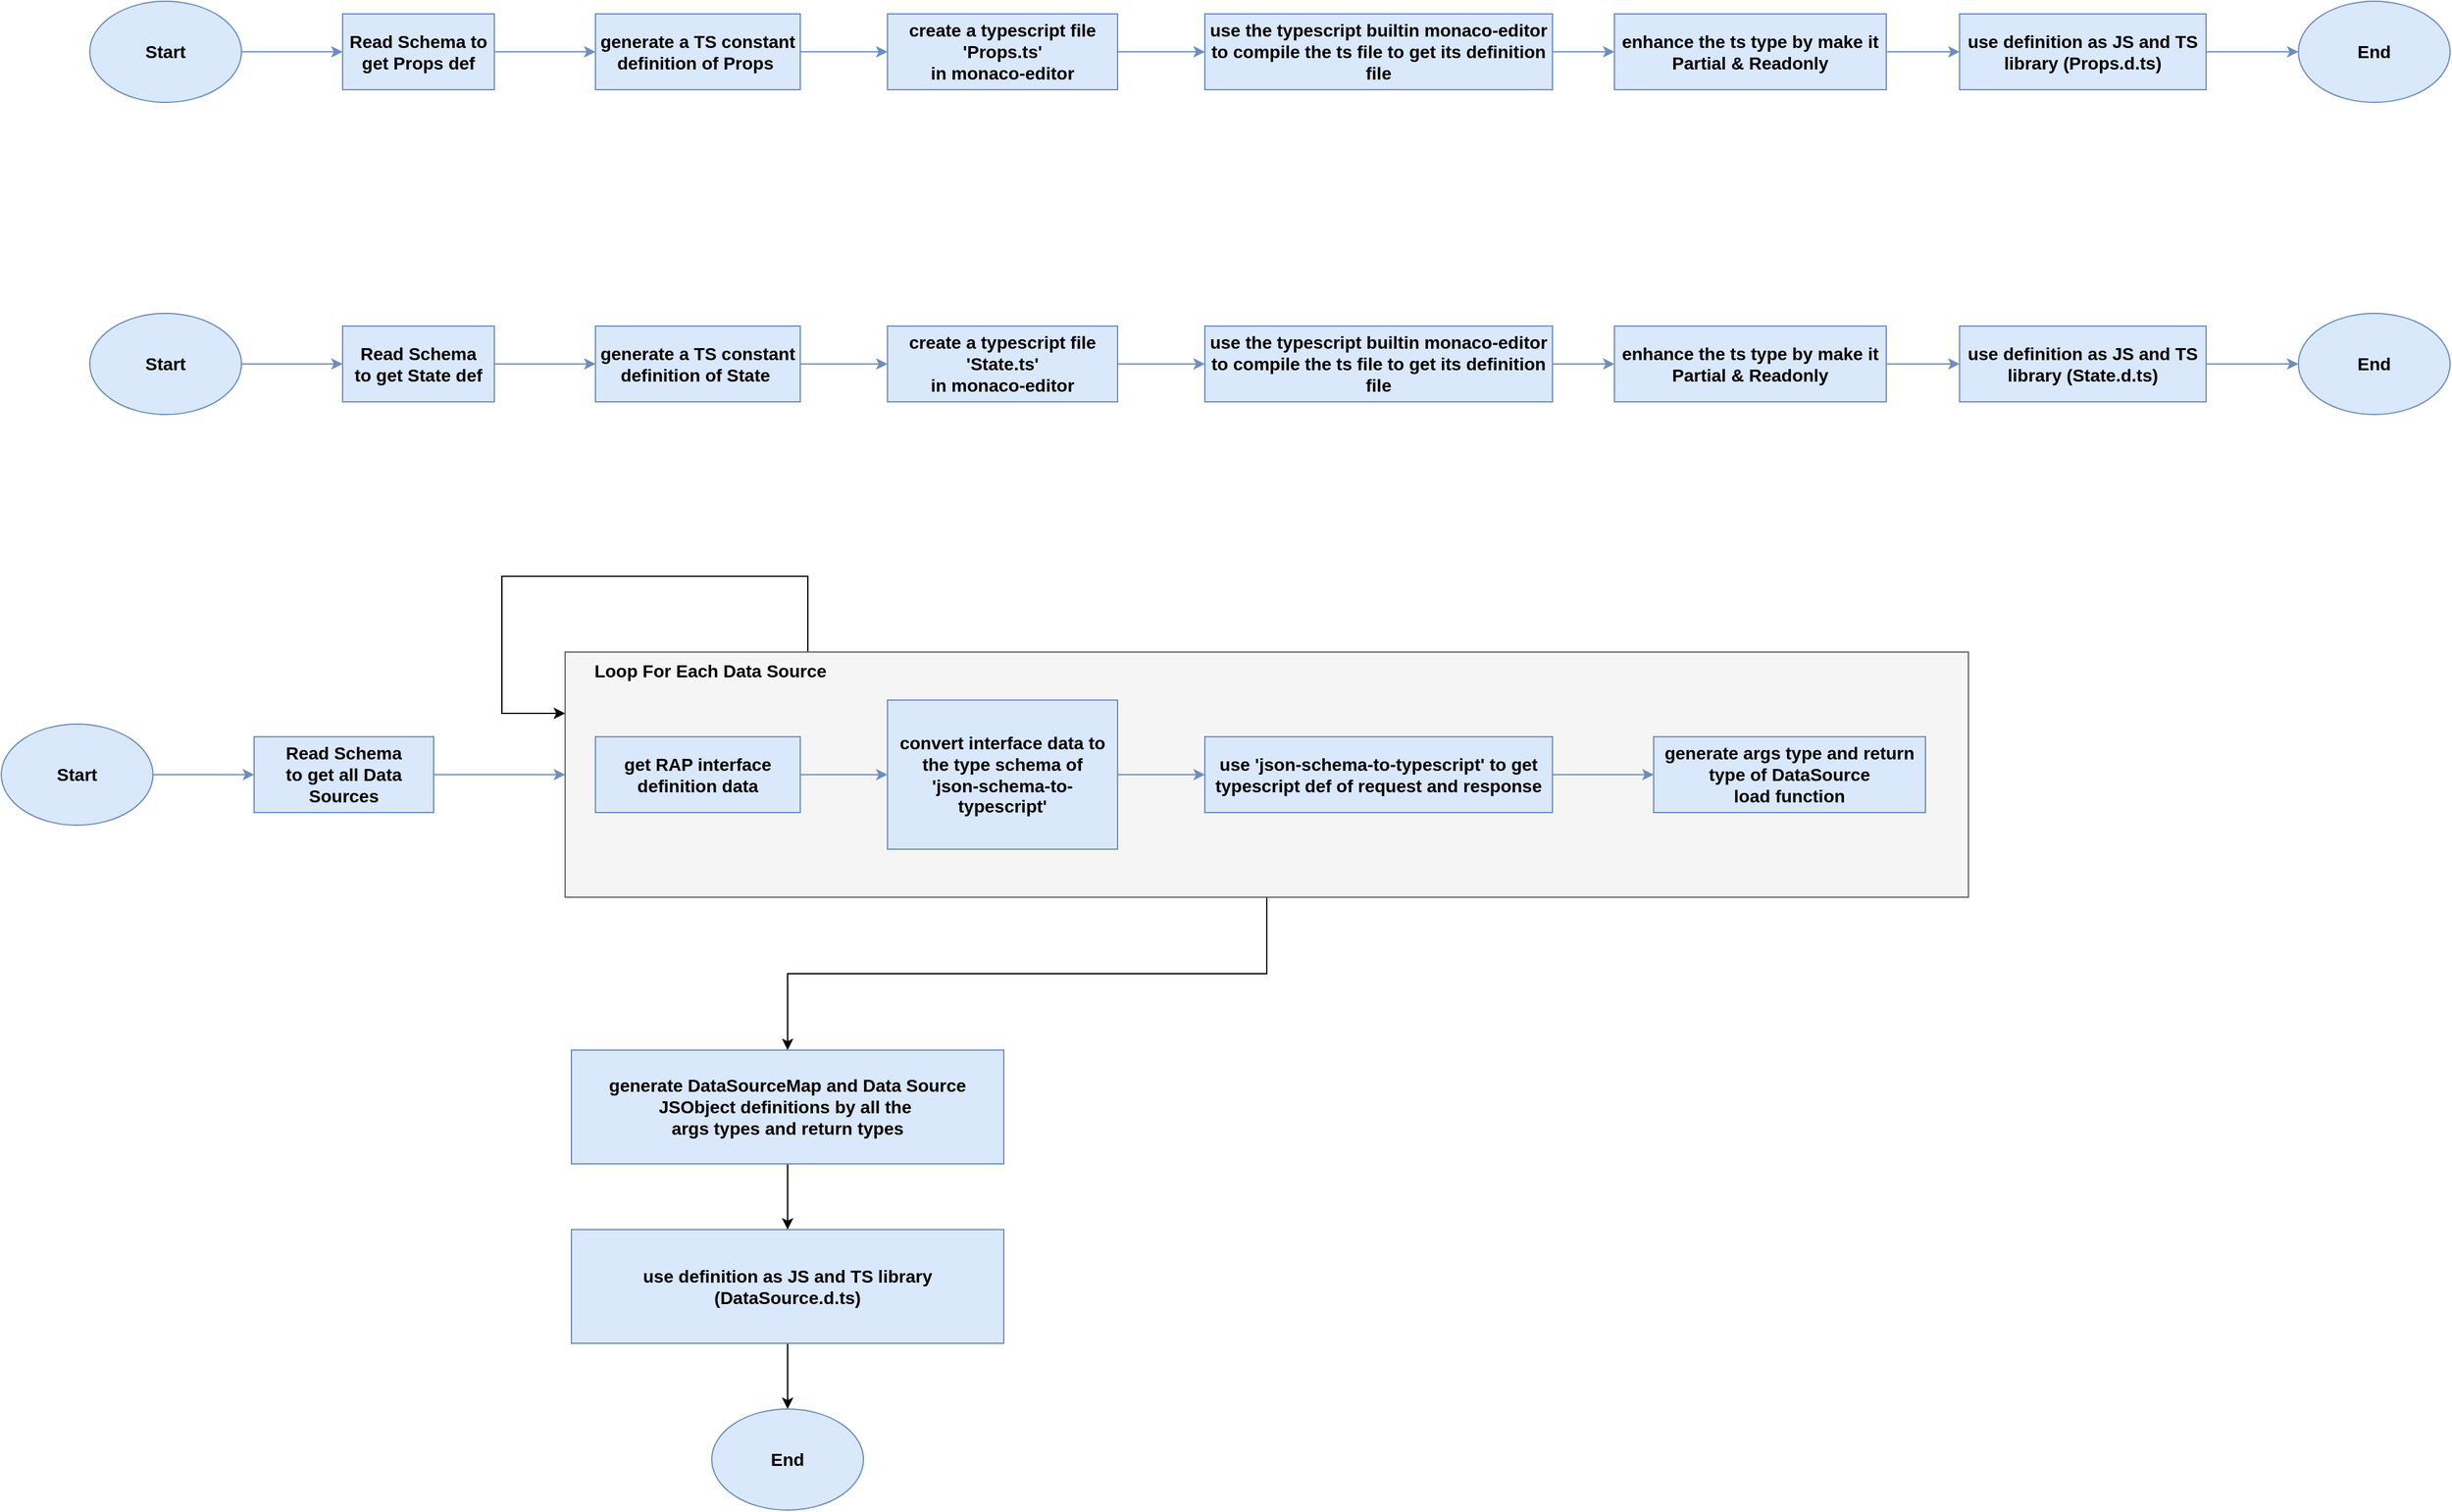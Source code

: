 <mxfile version="22.1.11" type="github">
  <diagram name="第 1 页" id="foYGR9R7QBZYM_IOSINY">
    <mxGraphModel dx="1660" dy="1055" grid="0" gridSize="10" guides="1" tooltips="1" connect="1" arrows="1" fold="1" page="0" pageScale="1" pageWidth="827" pageHeight="1169" math="0" shadow="0">
      <root>
        <mxCell id="0" />
        <mxCell id="1" parent="0" />
        <mxCell id="4FnhvvI2vXlfCGd2GcOM-49" style="edgeStyle=orthogonalEdgeStyle;rounded=0;orthogonalLoop=1;jettySize=auto;html=1;entryX=0;entryY=0.25;entryDx=0;entryDy=0;" edge="1" parent="1" source="4FnhvvI2vXlfCGd2GcOM-47" target="4FnhvvI2vXlfCGd2GcOM-47">
          <mxGeometry relative="1" as="geometry">
            <mxPoint x="1562" y="802" as="targetPoint" />
            <Array as="points">
              <mxPoint x="1069" y="744" />
              <mxPoint x="827" y="744" />
              <mxPoint x="827" y="853" />
            </Array>
          </mxGeometry>
        </mxCell>
        <mxCell id="4FnhvvI2vXlfCGd2GcOM-55" style="edgeStyle=orthogonalEdgeStyle;rounded=0;orthogonalLoop=1;jettySize=auto;html=1;" edge="1" parent="1" source="4FnhvvI2vXlfCGd2GcOM-47" target="4FnhvvI2vXlfCGd2GcOM-46">
          <mxGeometry relative="1" as="geometry" />
        </mxCell>
        <mxCell id="4FnhvvI2vXlfCGd2GcOM-47" value="" style="rounded=0;whiteSpace=wrap;html=1;fillColor=#f5f5f5;fontColor=#333333;strokeColor=#666666;" vertex="1" parent="1">
          <mxGeometry x="877" y="804" width="1110" height="194" as="geometry" />
        </mxCell>
        <mxCell id="4FnhvvI2vXlfCGd2GcOM-3" value="" style="edgeStyle=orthogonalEdgeStyle;rounded=0;orthogonalLoop=1;jettySize=auto;html=1;fontSize=14;fillColor=#dae8fc;strokeColor=#6c8ebf;fontStyle=1" edge="1" parent="1" source="4FnhvvI2vXlfCGd2GcOM-1" target="4FnhvvI2vXlfCGd2GcOM-2">
          <mxGeometry relative="1" as="geometry" />
        </mxCell>
        <mxCell id="4FnhvvI2vXlfCGd2GcOM-1" value="Start" style="ellipse;whiteSpace=wrap;html=1;fontSize=14;fillColor=#dae8fc;strokeColor=#6c8ebf;fontStyle=1" vertex="1" parent="1">
          <mxGeometry x="501" y="289" width="120" height="80" as="geometry" />
        </mxCell>
        <mxCell id="4FnhvvI2vXlfCGd2GcOM-5" value="" style="edgeStyle=orthogonalEdgeStyle;rounded=0;orthogonalLoop=1;jettySize=auto;html=1;fontSize=14;fillColor=#dae8fc;strokeColor=#6c8ebf;fontStyle=1" edge="1" parent="1" source="4FnhvvI2vXlfCGd2GcOM-2" target="4FnhvvI2vXlfCGd2GcOM-4">
          <mxGeometry relative="1" as="geometry" />
        </mxCell>
        <mxCell id="4FnhvvI2vXlfCGd2GcOM-2" value="Read Schema to get Props def" style="whiteSpace=wrap;html=1;fontSize=14;fillColor=#dae8fc;strokeColor=#6c8ebf;fontStyle=1" vertex="1" parent="1">
          <mxGeometry x="701" y="299" width="120" height="60" as="geometry" />
        </mxCell>
        <mxCell id="4FnhvvI2vXlfCGd2GcOM-10" style="edgeStyle=orthogonalEdgeStyle;rounded=0;orthogonalLoop=1;jettySize=auto;html=1;fontSize=14;fillColor=#dae8fc;strokeColor=#6c8ebf;fontStyle=1" edge="1" parent="1" source="4FnhvvI2vXlfCGd2GcOM-4" target="4FnhvvI2vXlfCGd2GcOM-9">
          <mxGeometry relative="1" as="geometry" />
        </mxCell>
        <mxCell id="4FnhvvI2vXlfCGd2GcOM-4" value="generate a TS constant definition of Props&amp;nbsp;" style="whiteSpace=wrap;html=1;fontSize=14;fillColor=#dae8fc;strokeColor=#6c8ebf;fontStyle=1" vertex="1" parent="1">
          <mxGeometry x="901" y="299" width="162" height="60" as="geometry" />
        </mxCell>
        <mxCell id="4FnhvvI2vXlfCGd2GcOM-13" value="" style="edgeStyle=orthogonalEdgeStyle;rounded=0;orthogonalLoop=1;jettySize=auto;html=1;fontSize=14;fillColor=#dae8fc;strokeColor=#6c8ebf;fontStyle=1" edge="1" parent="1" source="4FnhvvI2vXlfCGd2GcOM-6" target="4FnhvvI2vXlfCGd2GcOM-12">
          <mxGeometry relative="1" as="geometry" />
        </mxCell>
        <mxCell id="4FnhvvI2vXlfCGd2GcOM-6" value="use the typescript builtin monaco-editor to compile the ts file to get its definition file" style="whiteSpace=wrap;html=1;fontSize=14;fillColor=#dae8fc;strokeColor=#6c8ebf;fontStyle=1" vertex="1" parent="1">
          <mxGeometry x="1383" y="299" width="275" height="60" as="geometry" />
        </mxCell>
        <mxCell id="4FnhvvI2vXlfCGd2GcOM-11" style="edgeStyle=orthogonalEdgeStyle;rounded=0;orthogonalLoop=1;jettySize=auto;html=1;fontSize=14;fillColor=#dae8fc;strokeColor=#6c8ebf;fontStyle=1" edge="1" parent="1" source="4FnhvvI2vXlfCGd2GcOM-9" target="4FnhvvI2vXlfCGd2GcOM-6">
          <mxGeometry relative="1" as="geometry" />
        </mxCell>
        <mxCell id="4FnhvvI2vXlfCGd2GcOM-9" value="create a typescript file&lt;br&gt;&#39;Props.ts&#39;&lt;br&gt;in monaco-editor" style="whiteSpace=wrap;html=1;fontSize=14;fillColor=#dae8fc;strokeColor=#6c8ebf;fontStyle=1" vertex="1" parent="1">
          <mxGeometry x="1132" y="299" width="182" height="60" as="geometry" />
        </mxCell>
        <mxCell id="4FnhvvI2vXlfCGd2GcOM-15" value="" style="edgeStyle=orthogonalEdgeStyle;rounded=0;orthogonalLoop=1;jettySize=auto;html=1;fontSize=14;fillColor=#dae8fc;strokeColor=#6c8ebf;fontStyle=1" edge="1" parent="1" source="4FnhvvI2vXlfCGd2GcOM-12" target="4FnhvvI2vXlfCGd2GcOM-14">
          <mxGeometry relative="1" as="geometry" />
        </mxCell>
        <mxCell id="4FnhvvI2vXlfCGd2GcOM-12" value="enhance the ts type by make it Partial &amp;amp; Readonly" style="whiteSpace=wrap;html=1;fontSize=14;fillColor=#dae8fc;strokeColor=#6c8ebf;fontStyle=1" vertex="1" parent="1">
          <mxGeometry x="1707" y="299" width="215" height="60" as="geometry" />
        </mxCell>
        <mxCell id="4FnhvvI2vXlfCGd2GcOM-17" style="edgeStyle=orthogonalEdgeStyle;rounded=0;orthogonalLoop=1;jettySize=auto;html=1;fontSize=14;fillColor=#dae8fc;strokeColor=#6c8ebf;fontStyle=1" edge="1" parent="1" source="4FnhvvI2vXlfCGd2GcOM-14" target="4FnhvvI2vXlfCGd2GcOM-16">
          <mxGeometry relative="1" as="geometry" />
        </mxCell>
        <mxCell id="4FnhvvI2vXlfCGd2GcOM-14" value="use definition as JS and TS library (Props.d.ts)" style="whiteSpace=wrap;html=1;fontSize=14;fillColor=#dae8fc;strokeColor=#6c8ebf;fontStyle=1" vertex="1" parent="1">
          <mxGeometry x="1980" y="299" width="195" height="60" as="geometry" />
        </mxCell>
        <mxCell id="4FnhvvI2vXlfCGd2GcOM-16" value="End" style="ellipse;whiteSpace=wrap;html=1;fontSize=14;fillColor=#dae8fc;strokeColor=#6c8ebf;fontStyle=1" vertex="1" parent="1">
          <mxGeometry x="2248" y="289" width="120" height="80" as="geometry" />
        </mxCell>
        <mxCell id="4FnhvvI2vXlfCGd2GcOM-18" value="" style="edgeStyle=orthogonalEdgeStyle;rounded=0;orthogonalLoop=1;jettySize=auto;html=1;fontSize=14;fillColor=#dae8fc;strokeColor=#6c8ebf;fontStyle=1" edge="1" parent="1" source="4FnhvvI2vXlfCGd2GcOM-19" target="4FnhvvI2vXlfCGd2GcOM-21">
          <mxGeometry relative="1" as="geometry" />
        </mxCell>
        <mxCell id="4FnhvvI2vXlfCGd2GcOM-19" value="Start" style="ellipse;whiteSpace=wrap;html=1;fontSize=14;fillColor=#dae8fc;strokeColor=#6c8ebf;fontStyle=1" vertex="1" parent="1">
          <mxGeometry x="501" y="536" width="120" height="80" as="geometry" />
        </mxCell>
        <mxCell id="4FnhvvI2vXlfCGd2GcOM-20" value="" style="edgeStyle=orthogonalEdgeStyle;rounded=0;orthogonalLoop=1;jettySize=auto;html=1;fontSize=14;fillColor=#dae8fc;strokeColor=#6c8ebf;fontStyle=1" edge="1" parent="1" source="4FnhvvI2vXlfCGd2GcOM-21" target="4FnhvvI2vXlfCGd2GcOM-23">
          <mxGeometry relative="1" as="geometry" />
        </mxCell>
        <mxCell id="4FnhvvI2vXlfCGd2GcOM-21" value="Read Schema&lt;br&gt;to get State def" style="whiteSpace=wrap;html=1;fontSize=14;fillColor=#dae8fc;strokeColor=#6c8ebf;fontStyle=1" vertex="1" parent="1">
          <mxGeometry x="701" y="546" width="120" height="60" as="geometry" />
        </mxCell>
        <mxCell id="4FnhvvI2vXlfCGd2GcOM-22" style="edgeStyle=orthogonalEdgeStyle;rounded=0;orthogonalLoop=1;jettySize=auto;html=1;fontSize=14;fillColor=#dae8fc;strokeColor=#6c8ebf;fontStyle=1" edge="1" parent="1" source="4FnhvvI2vXlfCGd2GcOM-23" target="4FnhvvI2vXlfCGd2GcOM-27">
          <mxGeometry relative="1" as="geometry" />
        </mxCell>
        <mxCell id="4FnhvvI2vXlfCGd2GcOM-23" value="generate a TS constant definition of State&amp;nbsp;" style="whiteSpace=wrap;html=1;fontSize=14;fillColor=#dae8fc;strokeColor=#6c8ebf;fontStyle=1" vertex="1" parent="1">
          <mxGeometry x="901" y="546" width="162" height="60" as="geometry" />
        </mxCell>
        <mxCell id="4FnhvvI2vXlfCGd2GcOM-24" value="" style="edgeStyle=orthogonalEdgeStyle;rounded=0;orthogonalLoop=1;jettySize=auto;html=1;fontSize=14;fillColor=#dae8fc;strokeColor=#6c8ebf;fontStyle=1" edge="1" parent="1" source="4FnhvvI2vXlfCGd2GcOM-25" target="4FnhvvI2vXlfCGd2GcOM-29">
          <mxGeometry relative="1" as="geometry" />
        </mxCell>
        <mxCell id="4FnhvvI2vXlfCGd2GcOM-25" value="use the typescript builtin monaco-editor to compile the ts file to get its definition file" style="whiteSpace=wrap;html=1;fontSize=14;fillColor=#dae8fc;strokeColor=#6c8ebf;fontStyle=1" vertex="1" parent="1">
          <mxGeometry x="1383" y="546" width="275" height="60" as="geometry" />
        </mxCell>
        <mxCell id="4FnhvvI2vXlfCGd2GcOM-26" style="edgeStyle=orthogonalEdgeStyle;rounded=0;orthogonalLoop=1;jettySize=auto;html=1;fontSize=14;fillColor=#dae8fc;strokeColor=#6c8ebf;fontStyle=1" edge="1" parent="1" source="4FnhvvI2vXlfCGd2GcOM-27" target="4FnhvvI2vXlfCGd2GcOM-25">
          <mxGeometry relative="1" as="geometry" />
        </mxCell>
        <mxCell id="4FnhvvI2vXlfCGd2GcOM-27" value="create a typescript file&lt;br&gt;&#39;State.ts&#39;&lt;br&gt;in monaco-editor" style="whiteSpace=wrap;html=1;fontSize=14;fillColor=#dae8fc;strokeColor=#6c8ebf;fontStyle=1" vertex="1" parent="1">
          <mxGeometry x="1132" y="546" width="182" height="60" as="geometry" />
        </mxCell>
        <mxCell id="4FnhvvI2vXlfCGd2GcOM-28" value="" style="edgeStyle=orthogonalEdgeStyle;rounded=0;orthogonalLoop=1;jettySize=auto;html=1;fontSize=14;fillColor=#dae8fc;strokeColor=#6c8ebf;fontStyle=1" edge="1" parent="1" source="4FnhvvI2vXlfCGd2GcOM-29" target="4FnhvvI2vXlfCGd2GcOM-31">
          <mxGeometry relative="1" as="geometry" />
        </mxCell>
        <mxCell id="4FnhvvI2vXlfCGd2GcOM-29" value="enhance the ts type by make it Partial &amp;amp; Readonly" style="whiteSpace=wrap;html=1;fontSize=14;fillColor=#dae8fc;strokeColor=#6c8ebf;fontStyle=1" vertex="1" parent="1">
          <mxGeometry x="1707" y="546" width="215" height="60" as="geometry" />
        </mxCell>
        <mxCell id="4FnhvvI2vXlfCGd2GcOM-30" style="edgeStyle=orthogonalEdgeStyle;rounded=0;orthogonalLoop=1;jettySize=auto;html=1;fontSize=14;fillColor=#dae8fc;strokeColor=#6c8ebf;fontStyle=1" edge="1" parent="1" source="4FnhvvI2vXlfCGd2GcOM-31" target="4FnhvvI2vXlfCGd2GcOM-32">
          <mxGeometry relative="1" as="geometry" />
        </mxCell>
        <mxCell id="4FnhvvI2vXlfCGd2GcOM-31" value="use definition as JS and TS library (State.d.ts)" style="whiteSpace=wrap;html=1;fontSize=14;fillColor=#dae8fc;strokeColor=#6c8ebf;fontStyle=1" vertex="1" parent="1">
          <mxGeometry x="1980" y="546" width="195" height="60" as="geometry" />
        </mxCell>
        <mxCell id="4FnhvvI2vXlfCGd2GcOM-32" value="End" style="ellipse;whiteSpace=wrap;html=1;fontSize=14;fillColor=#dae8fc;strokeColor=#6c8ebf;fontStyle=1" vertex="1" parent="1">
          <mxGeometry x="2248" y="536" width="120" height="80" as="geometry" />
        </mxCell>
        <mxCell id="4FnhvvI2vXlfCGd2GcOM-33" value="" style="edgeStyle=orthogonalEdgeStyle;rounded=0;orthogonalLoop=1;jettySize=auto;html=1;fontSize=14;fillColor=#dae8fc;strokeColor=#6c8ebf;fontStyle=1" edge="1" parent="1" source="4FnhvvI2vXlfCGd2GcOM-34" target="4FnhvvI2vXlfCGd2GcOM-36">
          <mxGeometry relative="1" as="geometry" />
        </mxCell>
        <mxCell id="4FnhvvI2vXlfCGd2GcOM-34" value="Start" style="ellipse;whiteSpace=wrap;html=1;fontSize=14;fillColor=#dae8fc;strokeColor=#6c8ebf;fontStyle=1" vertex="1" parent="1">
          <mxGeometry x="431" y="861" width="120" height="80" as="geometry" />
        </mxCell>
        <mxCell id="4FnhvvI2vXlfCGd2GcOM-35" value="" style="edgeStyle=orthogonalEdgeStyle;rounded=0;orthogonalLoop=1;jettySize=auto;html=1;fontSize=14;fillColor=#dae8fc;strokeColor=#6c8ebf;fontStyle=1;entryX=0;entryY=0.5;entryDx=0;entryDy=0;" edge="1" parent="1" source="4FnhvvI2vXlfCGd2GcOM-36" target="4FnhvvI2vXlfCGd2GcOM-47">
          <mxGeometry relative="1" as="geometry">
            <mxPoint x="867" y="903" as="targetPoint" />
          </mxGeometry>
        </mxCell>
        <mxCell id="4FnhvvI2vXlfCGd2GcOM-36" value="Read Schema&lt;br&gt;to get all Data Sources" style="whiteSpace=wrap;html=1;fontSize=14;fillColor=#dae8fc;strokeColor=#6c8ebf;fontStyle=1" vertex="1" parent="1">
          <mxGeometry x="631" y="871" width="142" height="60" as="geometry" />
        </mxCell>
        <mxCell id="4FnhvvI2vXlfCGd2GcOM-37" style="edgeStyle=orthogonalEdgeStyle;rounded=0;orthogonalLoop=1;jettySize=auto;html=1;fontSize=14;fillColor=#dae8fc;strokeColor=#6c8ebf;fontStyle=1" edge="1" parent="1" source="4FnhvvI2vXlfCGd2GcOM-38" target="4FnhvvI2vXlfCGd2GcOM-42">
          <mxGeometry relative="1" as="geometry" />
        </mxCell>
        <mxCell id="4FnhvvI2vXlfCGd2GcOM-38" value="get RAP interface definition data" style="whiteSpace=wrap;html=1;fontSize=14;fillColor=#dae8fc;strokeColor=#6c8ebf;fontStyle=1" vertex="1" parent="1">
          <mxGeometry x="901" y="871" width="162" height="60" as="geometry" />
        </mxCell>
        <mxCell id="4FnhvvI2vXlfCGd2GcOM-39" value="" style="edgeStyle=orthogonalEdgeStyle;rounded=0;orthogonalLoop=1;jettySize=auto;html=1;fontSize=14;fillColor=#dae8fc;strokeColor=#6c8ebf;fontStyle=1" edge="1" parent="1" source="4FnhvvI2vXlfCGd2GcOM-40" target="4FnhvvI2vXlfCGd2GcOM-44">
          <mxGeometry relative="1" as="geometry" />
        </mxCell>
        <mxCell id="4FnhvvI2vXlfCGd2GcOM-40" value="use &#39;json-schema-to-typescript&#39; to get typescript def of request and response" style="whiteSpace=wrap;html=1;fontSize=14;fillColor=#dae8fc;strokeColor=#6c8ebf;fontStyle=1" vertex="1" parent="1">
          <mxGeometry x="1383" y="871" width="275" height="60" as="geometry" />
        </mxCell>
        <mxCell id="4FnhvvI2vXlfCGd2GcOM-41" style="edgeStyle=orthogonalEdgeStyle;rounded=0;orthogonalLoop=1;jettySize=auto;html=1;fontSize=14;fillColor=#dae8fc;strokeColor=#6c8ebf;fontStyle=1" edge="1" parent="1" source="4FnhvvI2vXlfCGd2GcOM-42" target="4FnhvvI2vXlfCGd2GcOM-40">
          <mxGeometry relative="1" as="geometry" />
        </mxCell>
        <mxCell id="4FnhvvI2vXlfCGd2GcOM-42" value="convert interface data to the type schema of &lt;br&gt;&#39;json-schema-to-typescript&#39;" style="whiteSpace=wrap;html=1;fontSize=14;fillColor=#dae8fc;strokeColor=#6c8ebf;fontStyle=1" vertex="1" parent="1">
          <mxGeometry x="1132" y="842" width="182" height="118" as="geometry" />
        </mxCell>
        <mxCell id="4FnhvvI2vXlfCGd2GcOM-44" value="generate args type and return type of DataSource &lt;br&gt;load function" style="whiteSpace=wrap;html=1;fontSize=14;fillColor=#dae8fc;strokeColor=#6c8ebf;fontStyle=1" vertex="1" parent="1">
          <mxGeometry x="1738" y="871" width="215" height="60" as="geometry" />
        </mxCell>
        <mxCell id="4FnhvvI2vXlfCGd2GcOM-51" value="" style="edgeStyle=orthogonalEdgeStyle;rounded=0;orthogonalLoop=1;jettySize=auto;html=1;" edge="1" parent="1" source="4FnhvvI2vXlfCGd2GcOM-46" target="4FnhvvI2vXlfCGd2GcOM-50">
          <mxGeometry relative="1" as="geometry" />
        </mxCell>
        <mxCell id="4FnhvvI2vXlfCGd2GcOM-46" value="generate DataSourceMap and Data Source JSObject definitions by all the&amp;nbsp; &lt;br&gt;args types and return types" style="whiteSpace=wrap;html=1;fontSize=14;fillColor=#dae8fc;strokeColor=#6c8ebf;fontStyle=1" vertex="1" parent="1">
          <mxGeometry x="882" y="1119" width="342" height="90" as="geometry" />
        </mxCell>
        <mxCell id="4FnhvvI2vXlfCGd2GcOM-48" value="&lt;font style=&quot;font-size: 14px;&quot;&gt;&lt;b&gt;Loop For Each Data Source&lt;/b&gt;&lt;/font&gt;" style="text;strokeColor=none;align=center;fillColor=none;html=1;verticalAlign=middle;whiteSpace=wrap;rounded=0;" vertex="1" parent="1">
          <mxGeometry x="877" y="804" width="230" height="30" as="geometry" />
        </mxCell>
        <mxCell id="4FnhvvI2vXlfCGd2GcOM-54" style="edgeStyle=orthogonalEdgeStyle;rounded=0;orthogonalLoop=1;jettySize=auto;html=1;" edge="1" parent="1" source="4FnhvvI2vXlfCGd2GcOM-50" target="4FnhvvI2vXlfCGd2GcOM-53">
          <mxGeometry relative="1" as="geometry" />
        </mxCell>
        <mxCell id="4FnhvvI2vXlfCGd2GcOM-50" value="use definition as JS and TS library (DataSource.d.ts)" style="whiteSpace=wrap;html=1;fontSize=14;fillColor=#dae8fc;strokeColor=#6c8ebf;fontStyle=1" vertex="1" parent="1">
          <mxGeometry x="882" y="1261" width="342" height="90" as="geometry" />
        </mxCell>
        <mxCell id="4FnhvvI2vXlfCGd2GcOM-53" value="End" style="ellipse;whiteSpace=wrap;html=1;fontSize=14;fillColor=#dae8fc;strokeColor=#6c8ebf;fontStyle=1" vertex="1" parent="1">
          <mxGeometry x="993" y="1403" width="120" height="80" as="geometry" />
        </mxCell>
      </root>
    </mxGraphModel>
  </diagram>
</mxfile>
